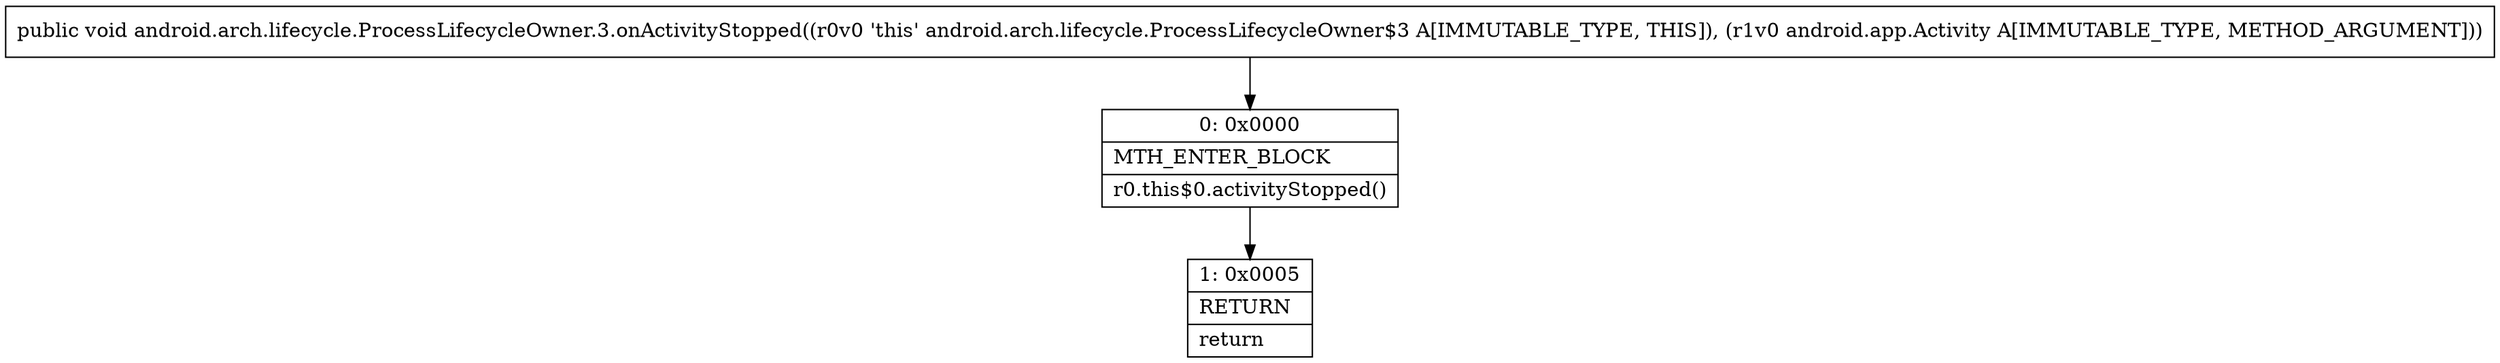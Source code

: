 digraph "CFG forandroid.arch.lifecycle.ProcessLifecycleOwner.3.onActivityStopped(Landroid\/app\/Activity;)V" {
Node_0 [shape=record,label="{0\:\ 0x0000|MTH_ENTER_BLOCK\l|r0.this$0.activityStopped()\l}"];
Node_1 [shape=record,label="{1\:\ 0x0005|RETURN\l|return\l}"];
MethodNode[shape=record,label="{public void android.arch.lifecycle.ProcessLifecycleOwner.3.onActivityStopped((r0v0 'this' android.arch.lifecycle.ProcessLifecycleOwner$3 A[IMMUTABLE_TYPE, THIS]), (r1v0 android.app.Activity A[IMMUTABLE_TYPE, METHOD_ARGUMENT])) }"];
MethodNode -> Node_0;
Node_0 -> Node_1;
}

